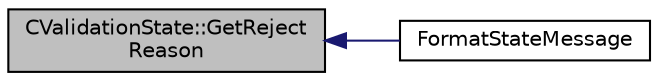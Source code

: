 digraph "CValidationState::GetRejectReason"
{
  edge [fontname="Helvetica",fontsize="10",labelfontname="Helvetica",labelfontsize="10"];
  node [fontname="Helvetica",fontsize="10",shape=record];
  rankdir="LR";
  Node17 [label="CValidationState::GetReject\lReason",height=0.2,width=0.4,color="black", fillcolor="grey75", style="filled", fontcolor="black"];
  Node17 -> Node18 [dir="back",color="midnightblue",fontsize="10",style="solid",fontname="Helvetica"];
  Node18 [label="FormatStateMessage",height=0.2,width=0.4,color="black", fillcolor="white", style="filled",URL="$db/d38/validation_8h.html#a86ed1d2d0837b905d74c2e4192b6c06a",tooltip="Convert CValidationState to a human-readable message for logging. "];
}
